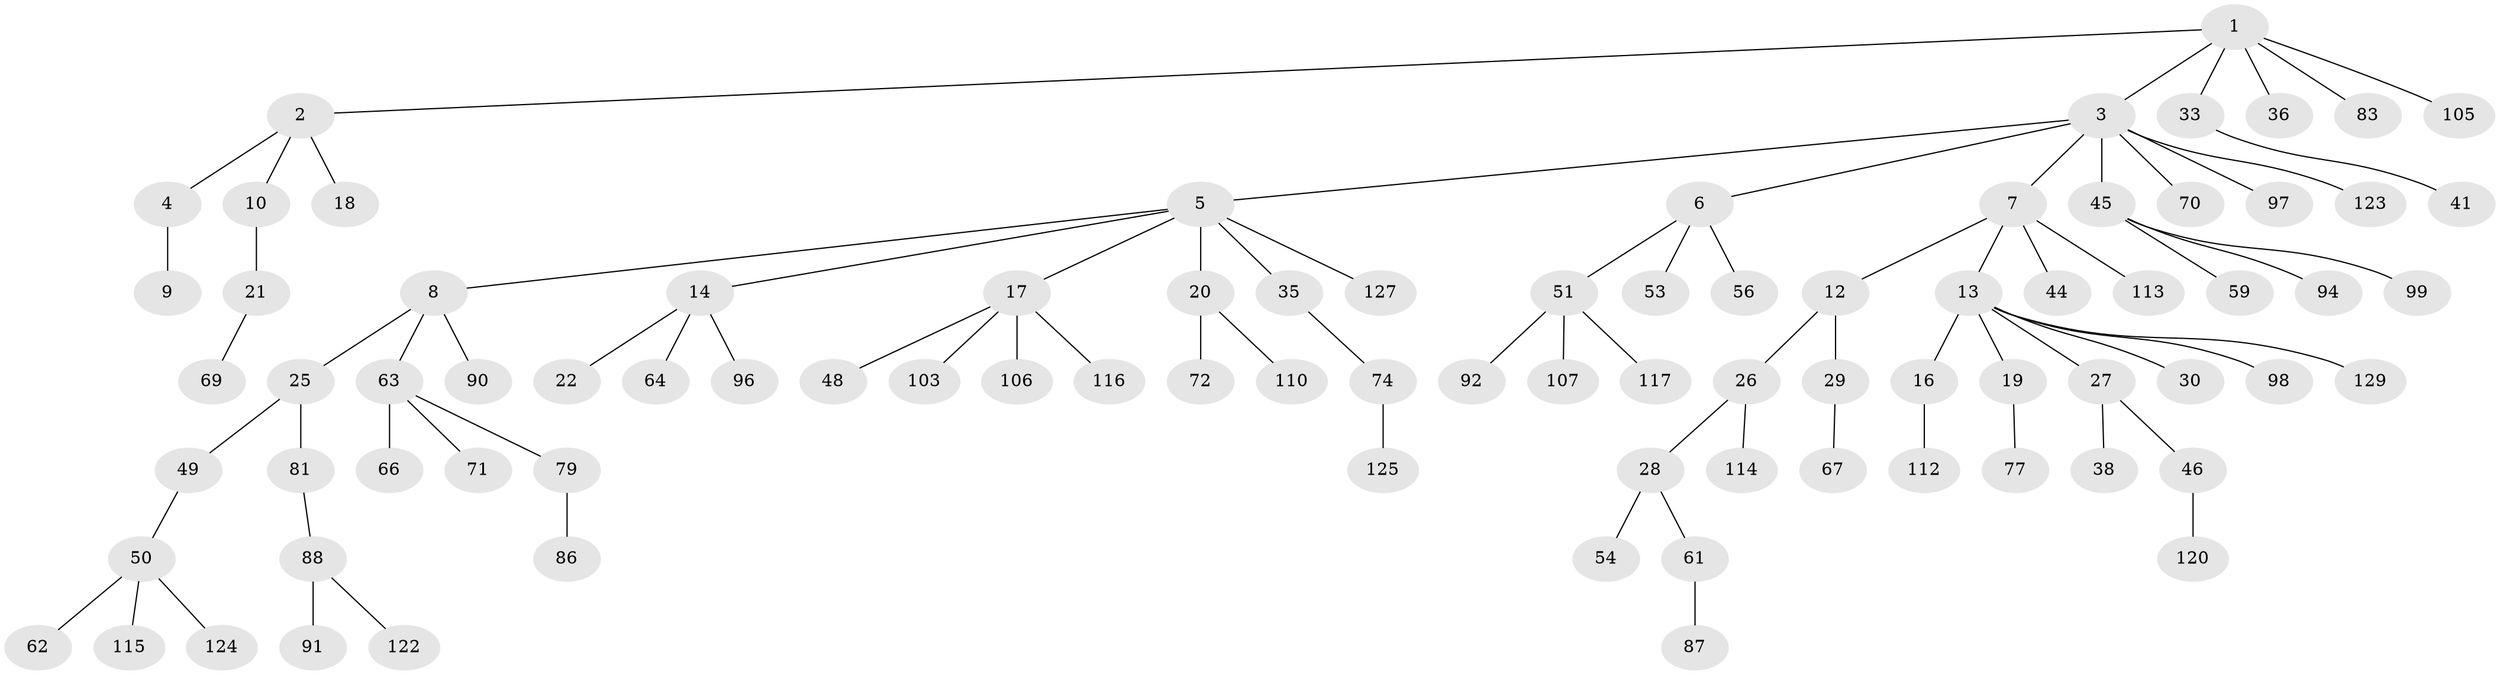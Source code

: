 // original degree distribution, {4: 0.08527131782945736, 8: 0.007751937984496124, 2: 0.24031007751937986, 7: 0.007751937984496124, 3: 0.10077519379844961, 5: 0.046511627906976744, 1: 0.5116279069767442}
// Generated by graph-tools (version 1.1) at 2025/42/03/06/25 10:42:02]
// undirected, 86 vertices, 85 edges
graph export_dot {
graph [start="1"]
  node [color=gray90,style=filled];
  1 [super="+11"];
  2;
  3 [super="+34"];
  4;
  5 [super="+24"];
  6 [super="+37"];
  7;
  8 [super="+23"];
  9;
  10 [super="+31"];
  12 [super="+42"];
  13 [super="+15"];
  14 [super="+55"];
  16 [super="+95"];
  17 [super="+82"];
  18 [super="+76"];
  19;
  20 [super="+100"];
  21 [super="+32"];
  22 [super="+47"];
  25 [super="+39"];
  26 [super="+52"];
  27 [super="+102"];
  28 [super="+58"];
  29 [super="+73"];
  30 [super="+43"];
  33 [super="+40"];
  35;
  36 [super="+57"];
  38;
  41;
  44;
  45 [super="+68"];
  46 [super="+80"];
  48;
  49 [super="+111"];
  50 [super="+93"];
  51 [super="+118"];
  53 [super="+85"];
  54;
  56 [super="+65"];
  59 [super="+60"];
  61;
  62;
  63 [super="+101"];
  64 [super="+126"];
  66 [super="+75"];
  67;
  69;
  70;
  71 [super="+108"];
  72;
  74 [super="+78"];
  77 [super="+119"];
  79 [super="+84"];
  81;
  83;
  86 [super="+109"];
  87 [super="+89"];
  88 [super="+104"];
  90;
  91;
  92;
  94;
  96;
  97;
  98;
  99;
  103;
  105;
  106;
  107;
  110;
  112 [super="+128"];
  113 [super="+121"];
  114;
  115;
  116;
  117;
  120;
  122;
  123;
  124;
  125;
  127;
  129;
  1 -- 2;
  1 -- 3;
  1 -- 105;
  1 -- 83;
  1 -- 36;
  1 -- 33;
  2 -- 4;
  2 -- 10;
  2 -- 18;
  3 -- 5;
  3 -- 6;
  3 -- 7;
  3 -- 70;
  3 -- 97;
  3 -- 123;
  3 -- 45;
  4 -- 9;
  5 -- 8;
  5 -- 14;
  5 -- 17;
  5 -- 20;
  5 -- 35;
  5 -- 127;
  6 -- 53;
  6 -- 56;
  6 -- 51;
  7 -- 12;
  7 -- 13;
  7 -- 44;
  7 -- 113;
  8 -- 25;
  8 -- 63;
  8 -- 90;
  10 -- 21;
  12 -- 26;
  12 -- 29;
  13 -- 19;
  13 -- 98;
  13 -- 129;
  13 -- 16;
  13 -- 27;
  13 -- 30;
  14 -- 22;
  14 -- 96;
  14 -- 64;
  16 -- 112;
  17 -- 48;
  17 -- 106;
  17 -- 116;
  17 -- 103;
  19 -- 77;
  20 -- 72;
  20 -- 110;
  21 -- 69;
  25 -- 49;
  25 -- 81;
  26 -- 28;
  26 -- 114;
  27 -- 38;
  27 -- 46;
  28 -- 54;
  28 -- 61;
  29 -- 67;
  33 -- 41;
  35 -- 74;
  45 -- 59;
  45 -- 99;
  45 -- 94;
  46 -- 120;
  49 -- 50;
  50 -- 62;
  50 -- 115;
  50 -- 124;
  51 -- 92;
  51 -- 107;
  51 -- 117;
  61 -- 87;
  63 -- 66;
  63 -- 71;
  63 -- 79;
  74 -- 125;
  79 -- 86;
  81 -- 88;
  88 -- 91;
  88 -- 122;
}
